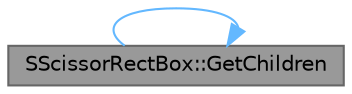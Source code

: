 digraph "SScissorRectBox::GetChildren"
{
 // INTERACTIVE_SVG=YES
 // LATEX_PDF_SIZE
  bgcolor="transparent";
  edge [fontname=Helvetica,fontsize=10,labelfontname=Helvetica,labelfontsize=10];
  node [fontname=Helvetica,fontsize=10,shape=box,height=0.2,width=0.4];
  rankdir="LR";
  Node1 [id="Node000001",label="SScissorRectBox::GetChildren",height=0.2,width=0.4,color="gray40", fillcolor="grey60", style="filled", fontcolor="black",tooltip="All widgets must provide a way to access their children in a layout-agnostic way."];
  Node1 -> Node1 [id="edge1_Node000001_Node000001",color="steelblue1",style="solid",tooltip=" "];
}
